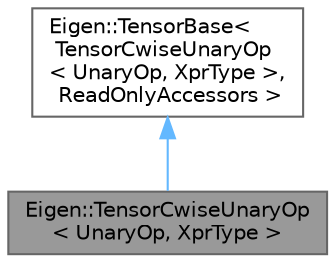 digraph "Eigen::TensorCwiseUnaryOp&lt; UnaryOp, XprType &gt;"
{
 // LATEX_PDF_SIZE
  bgcolor="transparent";
  edge [fontname=Helvetica,fontsize=10,labelfontname=Helvetica,labelfontsize=10];
  node [fontname=Helvetica,fontsize=10,shape=box,height=0.2,width=0.4];
  Node1 [id="Node000001",label="Eigen::TensorCwiseUnaryOp\l\< UnaryOp, XprType \>",height=0.2,width=0.4,color="gray40", fillcolor="grey60", style="filled", fontcolor="black",tooltip=" "];
  Node2 -> Node1 [id="edge2_Node000001_Node000002",dir="back",color="steelblue1",style="solid",tooltip=" "];
  Node2 [id="Node000002",label="Eigen::TensorBase\<\l TensorCwiseUnaryOp\l\< UnaryOp, XprType \>,\l ReadOnlyAccessors \>",height=0.2,width=0.4,color="gray40", fillcolor="white", style="filled",URL="$class_eigen_1_1_tensor_base.html",tooltip=" "];
}
